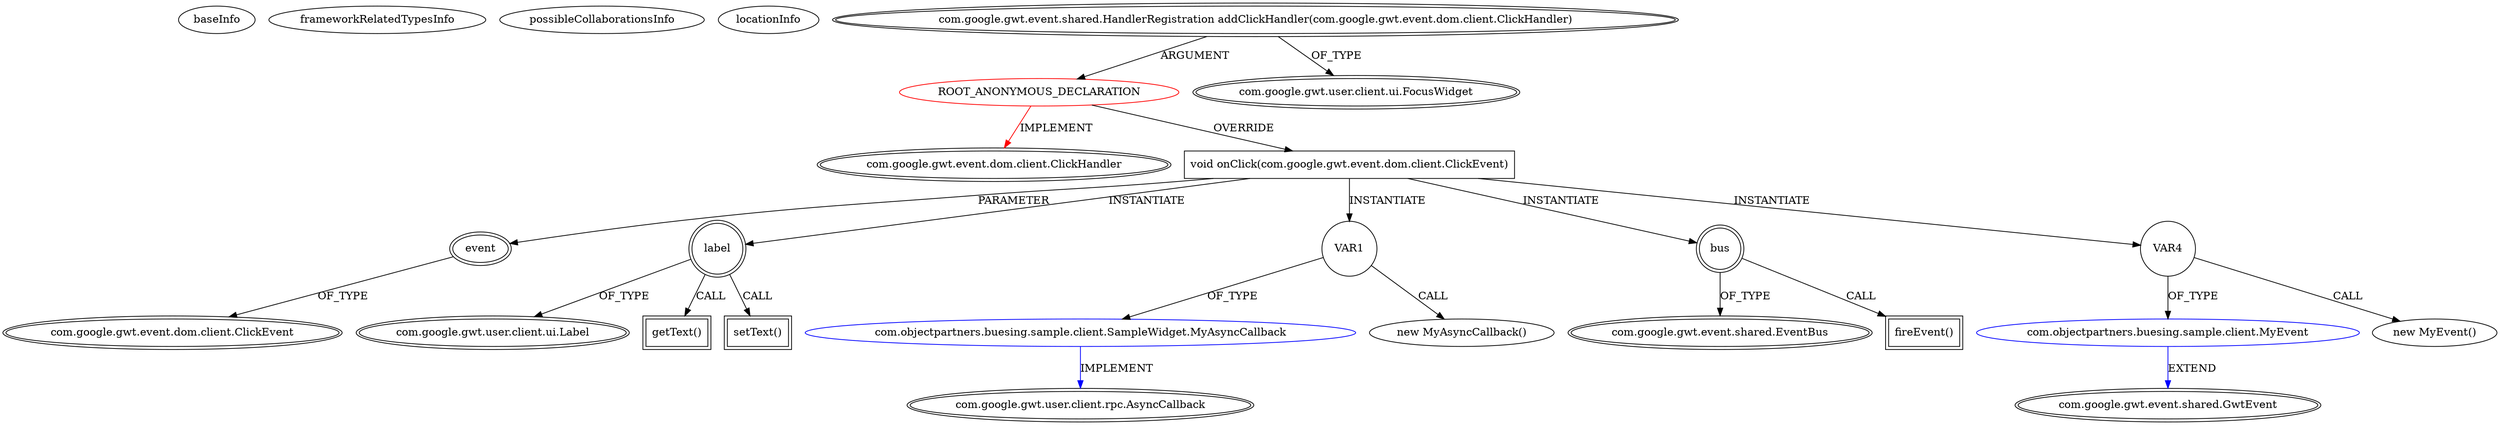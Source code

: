 digraph {
baseInfo[graphId=4123,category="extension_graph",isAnonymous=true,possibleRelation=true]
frameworkRelatedTypesInfo[0="com.google.gwt.event.dom.client.ClickHandler"]
possibleCollaborationsInfo[0="4123~OVERRIDING_METHOD_DECLARATION-INSTANTIATION-~com.google.gwt.event.dom.client.ClickHandler ~com.google.gwt.event.shared.GwtEvent ~true~false",1="4123~OVERRIDING_METHOD_DECLARATION-INSTANTIATION-~com.google.gwt.event.dom.client.ClickHandler ~com.google.gwt.user.client.rpc.AsyncCallback ~true~false"]
locationInfo[projectName="nbuesing-gwtMockitoExample",filePath="/nbuesing-gwtMockitoExample/gwtMockitoExample-master/src/com/objectpartners/buesing/sample/client/SampleWidget.java",contextSignature="void SampleWidget()",graphId="4123"]
0[label="ROOT_ANONYMOUS_DECLARATION",vertexType="ROOT_ANONYMOUS_DECLARATION",isFrameworkType=false,color=red]
1[label="com.google.gwt.event.dom.client.ClickHandler",vertexType="FRAMEWORK_INTERFACE_TYPE",isFrameworkType=true,peripheries=2]
2[label="com.google.gwt.event.shared.HandlerRegistration addClickHandler(com.google.gwt.event.dom.client.ClickHandler)",vertexType="OUTSIDE_CALL",isFrameworkType=true,peripheries=2]
3[label="com.google.gwt.user.client.ui.FocusWidget",vertexType="FRAMEWORK_CLASS_TYPE",isFrameworkType=true,peripheries=2]
4[label="void onClick(com.google.gwt.event.dom.client.ClickEvent)",vertexType="OVERRIDING_METHOD_DECLARATION",isFrameworkType=false,shape=box]
5[label="event",vertexType="PARAMETER_DECLARATION",isFrameworkType=true,peripheries=2]
6[label="com.google.gwt.event.dom.client.ClickEvent",vertexType="FRAMEWORK_CLASS_TYPE",isFrameworkType=true,peripheries=2]
7[label="label",vertexType="VARIABLE_EXPRESION",isFrameworkType=true,peripheries=2,shape=circle]
9[label="com.google.gwt.user.client.ui.Label",vertexType="FRAMEWORK_CLASS_TYPE",isFrameworkType=true,peripheries=2]
8[label="getText()",vertexType="INSIDE_CALL",isFrameworkType=true,peripheries=2,shape=box]
11[label="VAR1",vertexType="VARIABLE_EXPRESION",isFrameworkType=false,shape=circle]
12[label="com.objectpartners.buesing.sample.client.SampleWidget.MyAsyncCallback",vertexType="REFERENCE_CLIENT_CLASS_DECLARATION",isFrameworkType=false,color=blue]
13[label="com.google.gwt.user.client.rpc.AsyncCallback",vertexType="FRAMEWORK_INTERFACE_TYPE",isFrameworkType=true,peripheries=2]
10[label="new MyAsyncCallback()",vertexType="CONSTRUCTOR_CALL",isFrameworkType=false]
15[label="setText()",vertexType="INSIDE_CALL",isFrameworkType=true,peripheries=2,shape=box]
16[label="bus",vertexType="VARIABLE_EXPRESION",isFrameworkType=true,peripheries=2,shape=circle]
18[label="com.google.gwt.event.shared.EventBus",vertexType="FRAMEWORK_CLASS_TYPE",isFrameworkType=true,peripheries=2]
17[label="fireEvent()",vertexType="INSIDE_CALL",isFrameworkType=true,peripheries=2,shape=box]
20[label="VAR4",vertexType="VARIABLE_EXPRESION",isFrameworkType=false,shape=circle]
21[label="com.objectpartners.buesing.sample.client.MyEvent",vertexType="REFERENCE_CLIENT_CLASS_DECLARATION",isFrameworkType=false,color=blue]
22[label="com.google.gwt.event.shared.GwtEvent",vertexType="FRAMEWORK_CLASS_TYPE",isFrameworkType=true,peripheries=2]
19[label="new MyEvent()",vertexType="CONSTRUCTOR_CALL",isFrameworkType=false]
0->1[label="IMPLEMENT",color=red]
2->0[label="ARGUMENT"]
2->3[label="OF_TYPE"]
0->4[label="OVERRIDE"]
5->6[label="OF_TYPE"]
4->5[label="PARAMETER"]
4->7[label="INSTANTIATE"]
7->9[label="OF_TYPE"]
7->8[label="CALL"]
4->11[label="INSTANTIATE"]
12->13[label="IMPLEMENT",color=blue]
11->12[label="OF_TYPE"]
11->10[label="CALL"]
7->15[label="CALL"]
4->16[label="INSTANTIATE"]
16->18[label="OF_TYPE"]
16->17[label="CALL"]
4->20[label="INSTANTIATE"]
21->22[label="EXTEND",color=blue]
20->21[label="OF_TYPE"]
20->19[label="CALL"]
}
